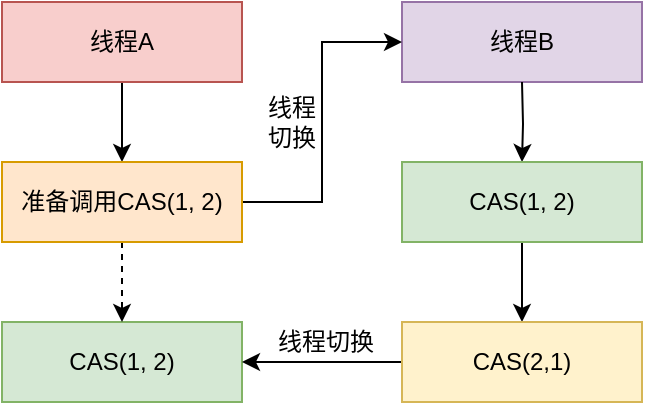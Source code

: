 <mxfile version="14.1.8" type="device"><diagram id="C5RBs43oDa-KdzZeNtuy" name="Page-1"><mxGraphModel dx="805" dy="462" grid="0" gridSize="10" guides="1" tooltips="1" connect="1" arrows="1" fold="1" page="1" pageScale="1" pageWidth="827" pageHeight="1169" math="0" shadow="0"><root><mxCell id="WIyWlLk6GJQsqaUBKTNV-0"/><mxCell id="WIyWlLk6GJQsqaUBKTNV-1" parent="WIyWlLk6GJQsqaUBKTNV-0"/><mxCell id="dUN-Akj-tn7Rlmn2E4in-2" style="edgeStyle=orthogonalEdgeStyle;rounded=0;orthogonalLoop=1;jettySize=auto;html=1;entryX=0.5;entryY=0;entryDx=0;entryDy=0;" edge="1" parent="WIyWlLk6GJQsqaUBKTNV-1" source="dUN-Akj-tn7Rlmn2E4in-0"><mxGeometry relative="1" as="geometry"><mxPoint x="220" y="280" as="targetPoint"/></mxGeometry></mxCell><mxCell id="dUN-Akj-tn7Rlmn2E4in-0" value="线程A" style="rounded=0;whiteSpace=wrap;html=1;fillColor=#f8cecc;strokeColor=#b85450;" vertex="1" parent="WIyWlLk6GJQsqaUBKTNV-1"><mxGeometry x="160" y="200" width="120" height="40" as="geometry"/></mxCell><mxCell id="dUN-Akj-tn7Rlmn2E4in-3" value="CAS(1, 2)" style="rounded=0;whiteSpace=wrap;html=1;fillColor=#d5e8d4;strokeColor=#82b366;" vertex="1" parent="WIyWlLk6GJQsqaUBKTNV-1"><mxGeometry x="160" y="360" width="120" height="40" as="geometry"/></mxCell><mxCell id="dUN-Akj-tn7Rlmn2E4in-4" value="线程B" style="rounded=0;whiteSpace=wrap;html=1;fillColor=#e1d5e7;strokeColor=#9673a6;" vertex="1" parent="WIyWlLk6GJQsqaUBKTNV-1"><mxGeometry x="360" y="200" width="120" height="40" as="geometry"/></mxCell><mxCell id="dUN-Akj-tn7Rlmn2E4in-13" style="edgeStyle=orthogonalEdgeStyle;rounded=0;orthogonalLoop=1;jettySize=auto;html=1;entryX=0.5;entryY=0;entryDx=0;entryDy=0;" edge="1" parent="WIyWlLk6GJQsqaUBKTNV-1" target="dUN-Akj-tn7Rlmn2E4in-6"><mxGeometry relative="1" as="geometry"><mxPoint x="420" y="240" as="sourcePoint"/></mxGeometry></mxCell><mxCell id="dUN-Akj-tn7Rlmn2E4in-12" style="edgeStyle=orthogonalEdgeStyle;rounded=0;orthogonalLoop=1;jettySize=auto;html=1;entryX=0.5;entryY=0;entryDx=0;entryDy=0;" edge="1" parent="WIyWlLk6GJQsqaUBKTNV-1" source="dUN-Akj-tn7Rlmn2E4in-6" target="dUN-Akj-tn7Rlmn2E4in-7"><mxGeometry relative="1" as="geometry"/></mxCell><mxCell id="dUN-Akj-tn7Rlmn2E4in-6" value="CAS(1, 2)" style="rounded=0;whiteSpace=wrap;html=1;fillColor=#d5e8d4;strokeColor=#82b366;" vertex="1" parent="WIyWlLk6GJQsqaUBKTNV-1"><mxGeometry x="360" y="280" width="120" height="40" as="geometry"/></mxCell><mxCell id="dUN-Akj-tn7Rlmn2E4in-15" style="edgeStyle=orthogonalEdgeStyle;rounded=0;orthogonalLoop=1;jettySize=auto;html=1;entryX=1;entryY=0.5;entryDx=0;entryDy=0;" edge="1" parent="WIyWlLk6GJQsqaUBKTNV-1" source="dUN-Akj-tn7Rlmn2E4in-7" target="dUN-Akj-tn7Rlmn2E4in-3"><mxGeometry relative="1" as="geometry"/></mxCell><mxCell id="dUN-Akj-tn7Rlmn2E4in-7" value="CAS(2,1)" style="rounded=0;whiteSpace=wrap;html=1;fillColor=#fff2cc;strokeColor=#d6b656;" vertex="1" parent="WIyWlLk6GJQsqaUBKTNV-1"><mxGeometry x="360" y="360" width="120" height="40" as="geometry"/></mxCell><mxCell id="dUN-Akj-tn7Rlmn2E4in-14" style="edgeStyle=orthogonalEdgeStyle;rounded=0;orthogonalLoop=1;jettySize=auto;html=1;entryX=0;entryY=0.5;entryDx=0;entryDy=0;" edge="1" parent="WIyWlLk6GJQsqaUBKTNV-1" source="dUN-Akj-tn7Rlmn2E4in-8" target="dUN-Akj-tn7Rlmn2E4in-4"><mxGeometry relative="1" as="geometry"/></mxCell><mxCell id="dUN-Akj-tn7Rlmn2E4in-16" style="edgeStyle=orthogonalEdgeStyle;rounded=0;orthogonalLoop=1;jettySize=auto;html=1;entryX=0.5;entryY=0;entryDx=0;entryDy=0;dashed=1;" edge="1" parent="WIyWlLk6GJQsqaUBKTNV-1" source="dUN-Akj-tn7Rlmn2E4in-8" target="dUN-Akj-tn7Rlmn2E4in-3"><mxGeometry relative="1" as="geometry"/></mxCell><mxCell id="dUN-Akj-tn7Rlmn2E4in-8" value="准备调用CAS(1, 2)" style="rounded=0;whiteSpace=wrap;html=1;fillColor=#ffe6cc;strokeColor=#d79b00;" vertex="1" parent="WIyWlLk6GJQsqaUBKTNV-1"><mxGeometry x="160" y="280" width="120" height="40" as="geometry"/></mxCell><mxCell id="dUN-Akj-tn7Rlmn2E4in-17" value="线程切换" style="text;html=1;strokeColor=none;fillColor=none;align=center;verticalAlign=middle;whiteSpace=wrap;rounded=0;" vertex="1" parent="WIyWlLk6GJQsqaUBKTNV-1"><mxGeometry x="290" y="250" width="30" height="20" as="geometry"/></mxCell><mxCell id="dUN-Akj-tn7Rlmn2E4in-18" value="线程切换" style="text;html=1;strokeColor=none;fillColor=none;align=center;verticalAlign=middle;whiteSpace=wrap;rounded=0;" vertex="1" parent="WIyWlLk6GJQsqaUBKTNV-1"><mxGeometry x="292" y="360" width="60" height="20" as="geometry"/></mxCell></root></mxGraphModel></diagram></mxfile>